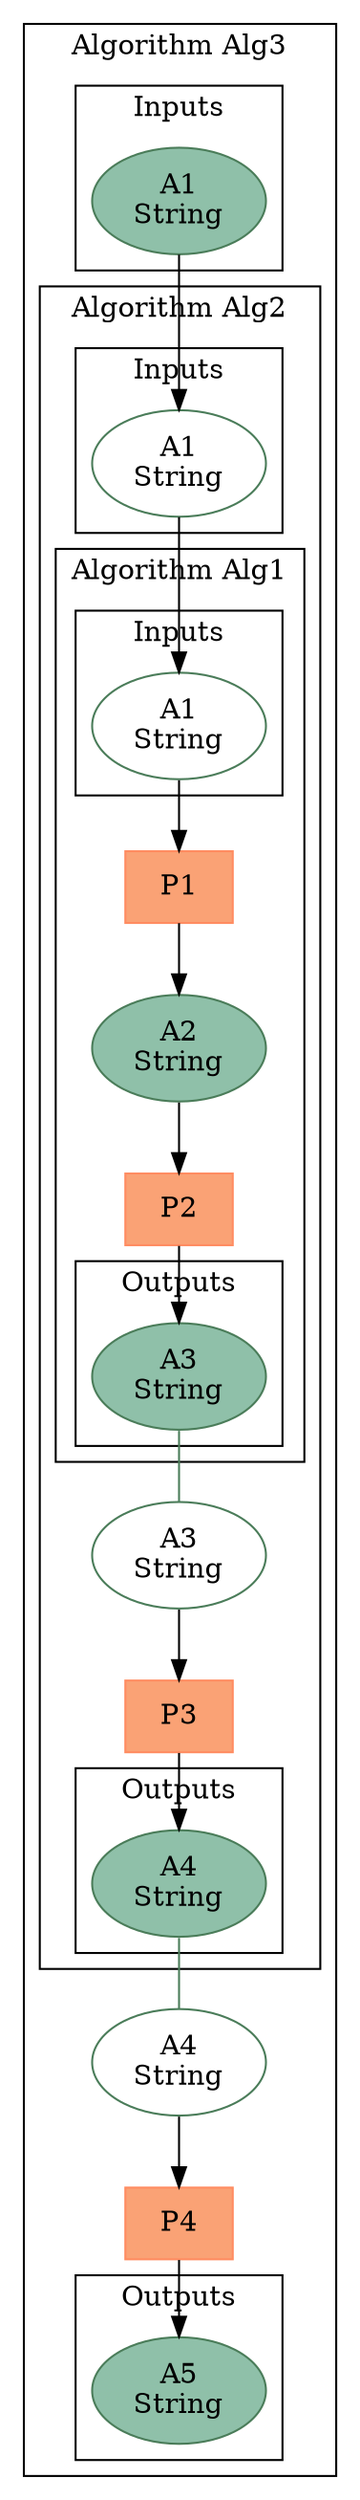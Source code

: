 digraph { layout=dot; compound=true;
subgraph cluster_provider_1 {
label="Algorithm Alg3"
subgraph cluster_provider_1_inputs {
label="Inputs"
provider_1__artifact_2 [label="A1\nString",shape="ellipse",style="filled",color="#4a7c59",fillcolor="#8fc0a9"]
} // cluster_provider_1_inputs
subgraph cluster_provider_1_outputs {
label="Outputs"
provider_1__artifact_3 [label="A5\nString",shape="ellipse",style="filled",color="#4a7c59",fillcolor="#8fc0a9"]
} // cluster_provider_1_outputs
 // before providers
provider_1__artifact_5 [label="A4\nString",shape="ellipse",style="",color="#4a7c59",fillcolor="#8fc0a9"]
subgraph cluster_provider_1__provider_4 {
label="Algorithm Alg2"
subgraph cluster_provider_1__provider_4_inputs {
label="Inputs"
provider_1provider_1__provider_4__artifact_6 [label="A1\nString",shape="ellipse",style="",color="#4a7c59",fillcolor="#8fc0a9"]
} // cluster_provider_1__provider_4_inputs
subgraph cluster_provider_1__provider_4_outputs {
label="Outputs"
provider_1provider_1__provider_4__artifact_7 [label="A4\nString",shape="ellipse",style="filled",color="#4a7c59",fillcolor="#8fc0a9"]
} // cluster_provider_1__provider_4_outputs
 // before providers
provider_1provider_1__provider_4__artifact_9 [label="A3\nString",shape="ellipse",style="",color="#4a7c59",fillcolor="#8fc0a9"]
subgraph cluster_provider_1provider_1__provider_4__provider_8 {
label="Algorithm Alg1"
subgraph cluster_provider_1provider_1__provider_4__provider_8_inputs {
label="Inputs"
provider_1provider_1__provider_4provider_1provider_1__provider_4__provider_8__artifact_10 [label="A1\nString",shape="ellipse",style="",color="#4a7c59",fillcolor="#8fc0a9"]
} // cluster_provider_1provider_1__provider_4__provider_8_inputs
provider_1provider_1__provider_4provider_1provider_1__provider_4__provider_8__artifact_11 [label="A2\nString",shape="ellipse",style="filled",color="#4a7c59",fillcolor="#8fc0a9"]
subgraph cluster_provider_1provider_1__provider_4__provider_8_outputs {
label="Outputs"
provider_1provider_1__provider_4provider_1provider_1__provider_4__provider_8__artifact_12 [label="A3\nString",shape="ellipse",style="filled",color="#4a7c59",fillcolor="#8fc0a9"]
} // cluster_provider_1provider_1__provider_4__provider_8_outputs
 // before providers
provider_1provider_1__provider_4provider_1provider_1__provider_4__provider_8__provider_13 [shape="rectangle",label="P1",style="filled",color="#ff8c61",fillcolor="#faa275"]
provider_1provider_1__provider_4provider_1provider_1__provider_4__provider_8__provider_14 [shape="rectangle",label="P2",style="filled",color="#ff8c61",fillcolor="#faa275"]
} // cluster_provider_1provider_1__provider_4__provider_8
provider_1provider_1__provider_4__provider_15 [shape="rectangle",label="P3",style="filled",color="#ff8c61",fillcolor="#faa275"]
} // cluster_provider_1__provider_4
provider_1__provider_16 [shape="rectangle",label="P4",style="filled",color="#ff8c61",fillcolor="#faa275"]
} // cluster_provider_1

provider_1__artifact_2 -> provider_1provider_1__provider_4__artifact_6
provider_1provider_1__provider_4__artifact_7 -> provider_1__artifact_5 [arrowhead="none",color="#4a7c59"]
provider_1provider_1__provider_4__artifact_6 -> provider_1provider_1__provider_4provider_1provider_1__provider_4__provider_8__artifact_10
provider_1provider_1__provider_4provider_1provider_1__provider_4__provider_8__artifact_12 -> provider_1provider_1__provider_4__artifact_9 [arrowhead="none",color="#4a7c59"]
provider_1provider_1__provider_4provider_1provider_1__provider_4__provider_8__provider_13 -> provider_1provider_1__provider_4provider_1provider_1__provider_4__provider_8__artifact_11
provider_1provider_1__provider_4provider_1provider_1__provider_4__provider_8__artifact_10 -> provider_1provider_1__provider_4provider_1provider_1__provider_4__provider_8__provider_13
provider_1provider_1__provider_4provider_1provider_1__provider_4__provider_8__provider_14 -> provider_1provider_1__provider_4provider_1provider_1__provider_4__provider_8__artifact_12
provider_1provider_1__provider_4provider_1provider_1__provider_4__provider_8__artifact_11 -> provider_1provider_1__provider_4provider_1provider_1__provider_4__provider_8__provider_14
provider_1provider_1__provider_4__provider_15 -> provider_1provider_1__provider_4__artifact_7
provider_1provider_1__provider_4__artifact_9 -> provider_1provider_1__provider_4__provider_15
provider_1__provider_16 -> provider_1__artifact_3
provider_1__artifact_5 -> provider_1__provider_16
}
